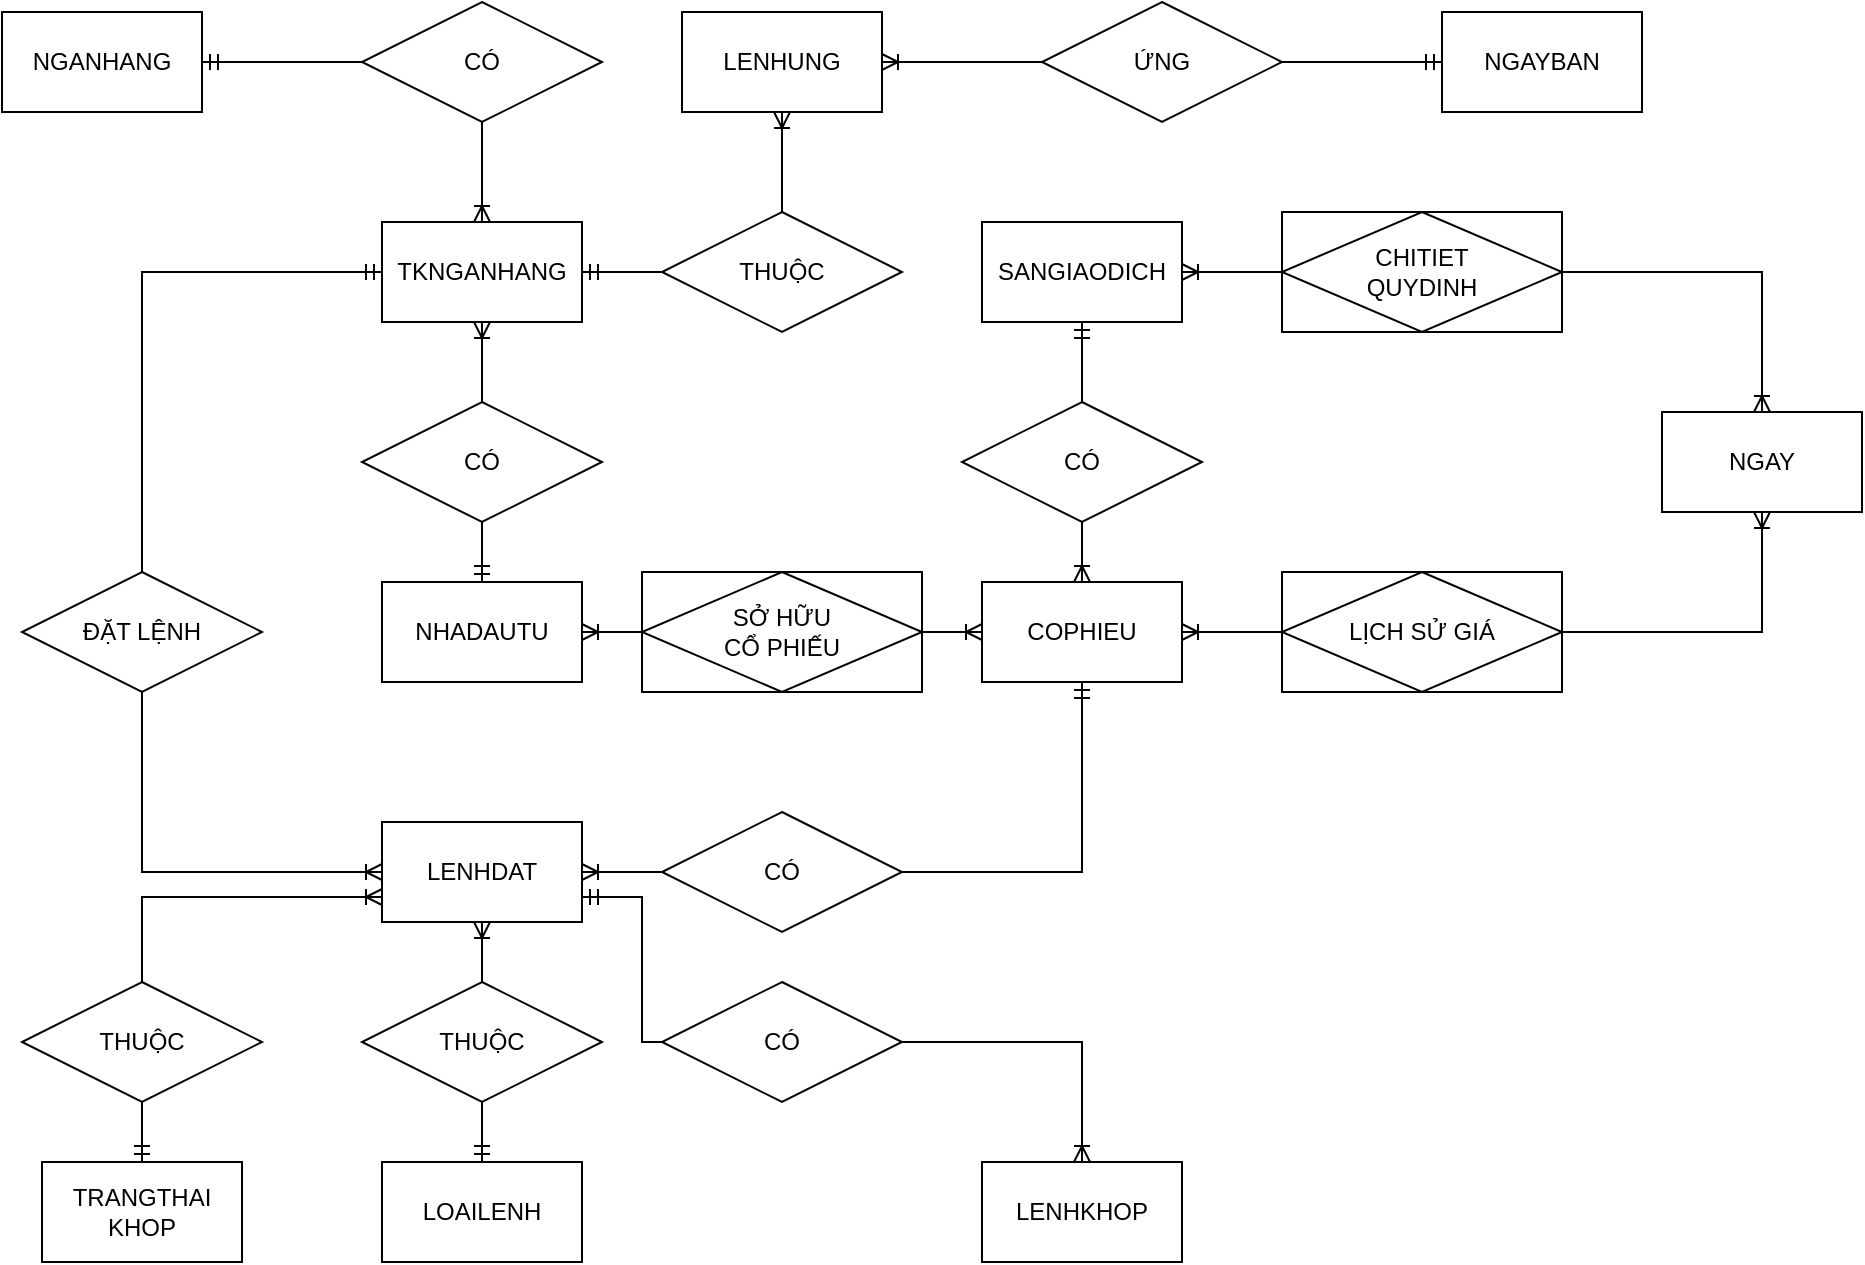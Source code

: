 <mxfile version="19.0.3" type="device"><diagram id="aa2LtLC_TskJ9_dcj9Vt" name="Trang-1"><mxGraphModel dx="1888" dy="641" grid="1" gridSize="10" guides="1" tooltips="1" connect="1" arrows="1" fold="1" page="1" pageScale="1" pageWidth="850" pageHeight="1100" math="0" shadow="0"><root><mxCell id="0"/><mxCell id="1" parent="0"/><mxCell id="FOc02L2cl16rfaReDYn2-1" value="COPHIEU" style="whiteSpace=wrap;html=1;align=center;" parent="1" vertex="1"><mxGeometry x="350" y="370" width="100" height="50" as="geometry"/></mxCell><mxCell id="FOc02L2cl16rfaReDYn2-2" value="TKNGANHANG" style="whiteSpace=wrap;html=1;align=center;" parent="1" vertex="1"><mxGeometry x="50" y="190" width="100" height="50" as="geometry"/></mxCell><mxCell id="FOc02L2cl16rfaReDYn2-3" value="NHADAUTU" style="whiteSpace=wrap;html=1;align=center;" parent="1" vertex="1"><mxGeometry x="50" y="370" width="100" height="50" as="geometry"/></mxCell><mxCell id="FOc02L2cl16rfaReDYn2-4" value="SANGIAODICH" style="whiteSpace=wrap;html=1;align=center;" parent="1" vertex="1"><mxGeometry x="350" y="190" width="100" height="50" as="geometry"/></mxCell><mxCell id="FOc02L2cl16rfaReDYn2-5" value="LENHDAT" style="whiteSpace=wrap;html=1;align=center;" parent="1" vertex="1"><mxGeometry x="50" y="490" width="100" height="50" as="geometry"/></mxCell><mxCell id="FOc02L2cl16rfaReDYn2-6" value="LOAILENH" style="whiteSpace=wrap;html=1;align=center;" parent="1" vertex="1"><mxGeometry x="50" y="660" width="100" height="50" as="geometry"/></mxCell><mxCell id="FOc02L2cl16rfaReDYn2-7" value="TRANGTHAI&lt;br&gt;KHOP" style="whiteSpace=wrap;html=1;align=center;" parent="1" vertex="1"><mxGeometry x="-120" y="660" width="100" height="50" as="geometry"/></mxCell><mxCell id="FOc02L2cl16rfaReDYn2-8" value="LENHKHOP" style="whiteSpace=wrap;html=1;align=center;" parent="1" vertex="1"><mxGeometry x="350" y="660" width="100" height="50" as="geometry"/></mxCell><mxCell id="FOc02L2cl16rfaReDYn2-9" value="LENHUNG" style="whiteSpace=wrap;html=1;align=center;" parent="1" vertex="1"><mxGeometry x="200" y="85" width="100" height="50" as="geometry"/></mxCell><mxCell id="FOc02L2cl16rfaReDYn2-10" value="NGAYBAN" style="whiteSpace=wrap;html=1;align=center;" parent="1" vertex="1"><mxGeometry x="580" y="85" width="100" height="50" as="geometry"/></mxCell><mxCell id="FOc02L2cl16rfaReDYn2-11" value="NGAY" style="whiteSpace=wrap;html=1;align=center;" parent="1" vertex="1"><mxGeometry x="690" y="285" width="100" height="50" as="geometry"/></mxCell><mxCell id="FOc02L2cl16rfaReDYn2-15" style="edgeStyle=orthogonalEdgeStyle;rounded=0;orthogonalLoop=1;jettySize=auto;html=1;exitX=0.5;exitY=0;exitDx=0;exitDy=0;endArrow=ERoneToMany;endFill=0;" parent="1" source="FOc02L2cl16rfaReDYn2-14" target="FOc02L2cl16rfaReDYn2-2" edge="1"><mxGeometry relative="1" as="geometry"/></mxCell><mxCell id="FOc02L2cl16rfaReDYn2-16" style="edgeStyle=orthogonalEdgeStyle;rounded=0;orthogonalLoop=1;jettySize=auto;html=1;exitX=0.5;exitY=1;exitDx=0;exitDy=0;endArrow=ERmandOne;endFill=0;" parent="1" source="FOc02L2cl16rfaReDYn2-14" target="FOc02L2cl16rfaReDYn2-3" edge="1"><mxGeometry relative="1" as="geometry"/></mxCell><mxCell id="FOc02L2cl16rfaReDYn2-14" value="CÓ" style="shape=rhombus;perimeter=rhombusPerimeter;whiteSpace=wrap;html=1;align=center;" parent="1" vertex="1"><mxGeometry x="40" y="280" width="120" height="60" as="geometry"/></mxCell><mxCell id="FOc02L2cl16rfaReDYn2-19" style="edgeStyle=orthogonalEdgeStyle;rounded=0;orthogonalLoop=1;jettySize=auto;html=1;exitX=1;exitY=0.5;exitDx=0;exitDy=0;endArrow=ERoneToMany;endFill=0;" parent="1" source="FOc02L2cl16rfaReDYn2-18" target="FOc02L2cl16rfaReDYn2-1" edge="1"><mxGeometry relative="1" as="geometry"/></mxCell><mxCell id="FOc02L2cl16rfaReDYn2-20" style="edgeStyle=orthogonalEdgeStyle;rounded=0;orthogonalLoop=1;jettySize=auto;html=1;exitX=0;exitY=0.5;exitDx=0;exitDy=0;endArrow=ERoneToMany;endFill=0;" parent="1" source="FOc02L2cl16rfaReDYn2-18" target="FOc02L2cl16rfaReDYn2-3" edge="1"><mxGeometry relative="1" as="geometry"/></mxCell><mxCell id="FOc02L2cl16rfaReDYn2-18" value="SỞ HỮU&lt;br&gt;CỔ PHIẾU" style="shape=associativeEntity;whiteSpace=wrap;html=1;align=center;" parent="1" vertex="1"><mxGeometry x="180" y="365" width="140" height="60" as="geometry"/></mxCell><mxCell id="FOc02L2cl16rfaReDYn2-22" style="edgeStyle=orthogonalEdgeStyle;rounded=0;orthogonalLoop=1;jettySize=auto;html=1;exitX=0.5;exitY=1;exitDx=0;exitDy=0;entryX=0.5;entryY=0;entryDx=0;entryDy=0;endArrow=ERoneToMany;endFill=0;" parent="1" source="FOc02L2cl16rfaReDYn2-21" target="FOc02L2cl16rfaReDYn2-1" edge="1"><mxGeometry relative="1" as="geometry"/></mxCell><mxCell id="FOc02L2cl16rfaReDYn2-23" style="edgeStyle=orthogonalEdgeStyle;rounded=0;orthogonalLoop=1;jettySize=auto;html=1;exitX=0.5;exitY=0;exitDx=0;exitDy=0;entryX=0.5;entryY=1;entryDx=0;entryDy=0;endArrow=ERmandOne;endFill=0;" parent="1" source="FOc02L2cl16rfaReDYn2-21" target="FOc02L2cl16rfaReDYn2-4" edge="1"><mxGeometry relative="1" as="geometry"/></mxCell><mxCell id="FOc02L2cl16rfaReDYn2-21" value="CÓ" style="shape=rhombus;perimeter=rhombusPerimeter;whiteSpace=wrap;html=1;align=center;" parent="1" vertex="1"><mxGeometry x="340" y="280" width="120" height="60" as="geometry"/></mxCell><mxCell id="FOc02L2cl16rfaReDYn2-25" style="edgeStyle=orthogonalEdgeStyle;rounded=0;orthogonalLoop=1;jettySize=auto;html=1;exitX=0.5;exitY=0;exitDx=0;exitDy=0;entryX=0;entryY=0.5;entryDx=0;entryDy=0;endArrow=ERmandOne;endFill=0;" parent="1" source="FOc02L2cl16rfaReDYn2-24" target="FOc02L2cl16rfaReDYn2-2" edge="1"><mxGeometry relative="1" as="geometry"/></mxCell><mxCell id="FOc02L2cl16rfaReDYn2-26" style="edgeStyle=orthogonalEdgeStyle;rounded=0;orthogonalLoop=1;jettySize=auto;html=1;exitX=0.5;exitY=1;exitDx=0;exitDy=0;entryX=0;entryY=0.5;entryDx=0;entryDy=0;endArrow=ERoneToMany;endFill=0;" parent="1" source="FOc02L2cl16rfaReDYn2-24" target="FOc02L2cl16rfaReDYn2-5" edge="1"><mxGeometry relative="1" as="geometry"/></mxCell><mxCell id="FOc02L2cl16rfaReDYn2-24" value="ĐẶT LỆNH" style="shape=rhombus;perimeter=rhombusPerimeter;whiteSpace=wrap;html=1;align=center;" parent="1" vertex="1"><mxGeometry x="-130" y="365" width="120" height="60" as="geometry"/></mxCell><mxCell id="FOc02L2cl16rfaReDYn2-28" style="edgeStyle=orthogonalEdgeStyle;rounded=0;orthogonalLoop=1;jettySize=auto;html=1;exitX=0.5;exitY=1;exitDx=0;exitDy=0;entryX=0.5;entryY=0;entryDx=0;entryDy=0;endArrow=ERmandOne;endFill=0;" parent="1" source="FOc02L2cl16rfaReDYn2-27" target="FOc02L2cl16rfaReDYn2-6" edge="1"><mxGeometry relative="1" as="geometry"/></mxCell><mxCell id="FOc02L2cl16rfaReDYn2-29" style="edgeStyle=orthogonalEdgeStyle;rounded=0;orthogonalLoop=1;jettySize=auto;html=1;exitX=0.5;exitY=0;exitDx=0;exitDy=0;entryX=0.5;entryY=1;entryDx=0;entryDy=0;endArrow=ERoneToMany;endFill=0;" parent="1" source="FOc02L2cl16rfaReDYn2-27" target="FOc02L2cl16rfaReDYn2-5" edge="1"><mxGeometry relative="1" as="geometry"/></mxCell><mxCell id="FOc02L2cl16rfaReDYn2-27" value="THUỘC" style="shape=rhombus;perimeter=rhombusPerimeter;whiteSpace=wrap;html=1;align=center;" parent="1" vertex="1"><mxGeometry x="40" y="570" width="120" height="60" as="geometry"/></mxCell><mxCell id="FOc02L2cl16rfaReDYn2-31" style="edgeStyle=orthogonalEdgeStyle;rounded=0;orthogonalLoop=1;jettySize=auto;html=1;exitX=0;exitY=0.5;exitDx=0;exitDy=0;endArrow=ERoneToMany;endFill=0;" parent="1" source="FOc02L2cl16rfaReDYn2-30" target="FOc02L2cl16rfaReDYn2-5" edge="1"><mxGeometry relative="1" as="geometry"/></mxCell><mxCell id="FOc02L2cl16rfaReDYn2-32" style="edgeStyle=orthogonalEdgeStyle;rounded=0;orthogonalLoop=1;jettySize=auto;html=1;exitX=1;exitY=0.5;exitDx=0;exitDy=0;entryX=0.5;entryY=1;entryDx=0;entryDy=0;endArrow=ERmandOne;endFill=0;" parent="1" source="FOc02L2cl16rfaReDYn2-30" target="FOc02L2cl16rfaReDYn2-1" edge="1"><mxGeometry relative="1" as="geometry"/></mxCell><mxCell id="FOc02L2cl16rfaReDYn2-30" value="CÓ" style="shape=rhombus;perimeter=rhombusPerimeter;whiteSpace=wrap;html=1;align=center;" parent="1" vertex="1"><mxGeometry x="190" y="485" width="120" height="60" as="geometry"/></mxCell><mxCell id="w0ohZYOUcJ_xeFB_U_m7-2" style="edgeStyle=orthogonalEdgeStyle;rounded=0;orthogonalLoop=1;jettySize=auto;html=1;exitX=1;exitY=0.5;exitDx=0;exitDy=0;entryX=0.5;entryY=0;entryDx=0;entryDy=0;endArrow=ERoneToMany;endFill=0;" parent="1" source="w0ohZYOUcJ_xeFB_U_m7-1" target="FOc02L2cl16rfaReDYn2-8" edge="1"><mxGeometry relative="1" as="geometry"/></mxCell><mxCell id="w0ohZYOUcJ_xeFB_U_m7-3" style="edgeStyle=orthogonalEdgeStyle;rounded=0;orthogonalLoop=1;jettySize=auto;html=1;exitX=0;exitY=0.5;exitDx=0;exitDy=0;entryX=1;entryY=0.75;entryDx=0;entryDy=0;endArrow=ERmandOne;endFill=0;" parent="1" source="w0ohZYOUcJ_xeFB_U_m7-1" target="FOc02L2cl16rfaReDYn2-5" edge="1"><mxGeometry relative="1" as="geometry"><Array as="points"><mxPoint x="180" y="600"/><mxPoint x="180" y="528"/></Array></mxGeometry></mxCell><mxCell id="w0ohZYOUcJ_xeFB_U_m7-1" value="CÓ" style="shape=rhombus;perimeter=rhombusPerimeter;whiteSpace=wrap;html=1;align=center;" parent="1" vertex="1"><mxGeometry x="190" y="570" width="120" height="60" as="geometry"/></mxCell><mxCell id="w0ohZYOUcJ_xeFB_U_m7-6" style="edgeStyle=orthogonalEdgeStyle;rounded=0;orthogonalLoop=1;jettySize=auto;html=1;exitX=0.5;exitY=1;exitDx=0;exitDy=0;endArrow=ERmandOne;endFill=0;" parent="1" source="w0ohZYOUcJ_xeFB_U_m7-5" target="FOc02L2cl16rfaReDYn2-7" edge="1"><mxGeometry relative="1" as="geometry"/></mxCell><mxCell id="w0ohZYOUcJ_xeFB_U_m7-7" style="edgeStyle=orthogonalEdgeStyle;rounded=0;orthogonalLoop=1;jettySize=auto;html=1;exitX=0.5;exitY=0;exitDx=0;exitDy=0;entryX=0;entryY=0.75;entryDx=0;entryDy=0;endArrow=ERoneToMany;endFill=0;" parent="1" source="w0ohZYOUcJ_xeFB_U_m7-5" target="FOc02L2cl16rfaReDYn2-5" edge="1"><mxGeometry relative="1" as="geometry"/></mxCell><mxCell id="w0ohZYOUcJ_xeFB_U_m7-5" value="THUỘC" style="shape=rhombus;perimeter=rhombusPerimeter;whiteSpace=wrap;html=1;align=center;" parent="1" vertex="1"><mxGeometry x="-130" y="570" width="120" height="60" as="geometry"/></mxCell><mxCell id="w0ohZYOUcJ_xeFB_U_m7-8" style="edgeStyle=orthogonalEdgeStyle;rounded=0;orthogonalLoop=1;jettySize=auto;html=1;exitX=0.5;exitY=1;exitDx=0;exitDy=0;endArrow=ERoneToMany;endFill=0;" parent="1" source="FOc02L2cl16rfaReDYn2-9" target="FOc02L2cl16rfaReDYn2-9" edge="1"><mxGeometry relative="1" as="geometry"/></mxCell><mxCell id="83zfzB_40m4S_ftCC0b4-1" style="edgeStyle=orthogonalEdgeStyle;rounded=0;orthogonalLoop=1;jettySize=auto;html=1;exitX=1;exitY=0.5;exitDx=0;exitDy=0;endArrow=ERmandOne;endFill=0;" parent="1" source="w0ohZYOUcJ_xeFB_U_m7-9" target="FOc02L2cl16rfaReDYn2-10" edge="1"><mxGeometry relative="1" as="geometry"/></mxCell><mxCell id="83zfzB_40m4S_ftCC0b4-2" style="edgeStyle=orthogonalEdgeStyle;rounded=0;orthogonalLoop=1;jettySize=auto;html=1;exitX=0;exitY=0.5;exitDx=0;exitDy=0;endArrow=ERoneToMany;endFill=0;" parent="1" source="w0ohZYOUcJ_xeFB_U_m7-9" target="FOc02L2cl16rfaReDYn2-9" edge="1"><mxGeometry relative="1" as="geometry"/></mxCell><mxCell id="w0ohZYOUcJ_xeFB_U_m7-9" value="ỨNG" style="shape=rhombus;perimeter=rhombusPerimeter;whiteSpace=wrap;html=1;align=center;" parent="1" vertex="1"><mxGeometry x="380" y="80" width="120" height="60" as="geometry"/></mxCell><mxCell id="w0ohZYOUcJ_xeFB_U_m7-22" style="edgeStyle=orthogonalEdgeStyle;rounded=0;orthogonalLoop=1;jettySize=auto;html=1;exitX=0;exitY=0.5;exitDx=0;exitDy=0;endArrow=ERoneToMany;endFill=0;" parent="1" source="w0ohZYOUcJ_xeFB_U_m7-21" target="FOc02L2cl16rfaReDYn2-1" edge="1"><mxGeometry relative="1" as="geometry"/></mxCell><mxCell id="f2yKhvGFlaKiSmRxi5YZ-2" style="edgeStyle=orthogonalEdgeStyle;rounded=0;orthogonalLoop=1;jettySize=auto;html=1;exitX=1;exitY=0.5;exitDx=0;exitDy=0;entryX=0.5;entryY=1;entryDx=0;entryDy=0;endArrow=ERoneToMany;endFill=0;" edge="1" parent="1" source="w0ohZYOUcJ_xeFB_U_m7-21" target="FOc02L2cl16rfaReDYn2-11"><mxGeometry relative="1" as="geometry"/></mxCell><mxCell id="w0ohZYOUcJ_xeFB_U_m7-21" value="LỊCH SỬ GIÁ" style="shape=associativeEntity;whiteSpace=wrap;html=1;align=center;" parent="1" vertex="1"><mxGeometry x="500" y="365" width="140" height="60" as="geometry"/></mxCell><mxCell id="w0ohZYOUcJ_xeFB_U_m7-27" style="edgeStyle=orthogonalEdgeStyle;rounded=0;orthogonalLoop=1;jettySize=auto;html=1;exitX=0;exitY=0.5;exitDx=0;exitDy=0;entryX=1;entryY=0.5;entryDx=0;entryDy=0;endArrow=ERmandOne;endFill=0;" parent="1" source="w0ohZYOUcJ_xeFB_U_m7-26" target="FOc02L2cl16rfaReDYn2-2" edge="1"><mxGeometry relative="1" as="geometry"/></mxCell><mxCell id="w0ohZYOUcJ_xeFB_U_m7-28" style="edgeStyle=orthogonalEdgeStyle;rounded=0;orthogonalLoop=1;jettySize=auto;html=1;exitX=0.5;exitY=0;exitDx=0;exitDy=0;endArrow=ERoneToMany;endFill=0;" parent="1" source="w0ohZYOUcJ_xeFB_U_m7-26" target="FOc02L2cl16rfaReDYn2-9" edge="1"><mxGeometry relative="1" as="geometry"/></mxCell><mxCell id="w0ohZYOUcJ_xeFB_U_m7-26" value="THUỘC" style="shape=rhombus;perimeter=rhombusPerimeter;whiteSpace=wrap;html=1;align=center;" parent="1" vertex="1"><mxGeometry x="190" y="185" width="120" height="60" as="geometry"/></mxCell><mxCell id="83zfzB_40m4S_ftCC0b4-3" value="NGANHANG" style="whiteSpace=wrap;html=1;align=center;" parent="1" vertex="1"><mxGeometry x="-140" y="85" width="100" height="50" as="geometry"/></mxCell><mxCell id="xEyRwFOSiWLXJ63exY4Z-2" style="edgeStyle=orthogonalEdgeStyle;rounded=0;orthogonalLoop=1;jettySize=auto;html=1;exitX=0.5;exitY=1;exitDx=0;exitDy=0;endArrow=ERoneToMany;endFill=0;" parent="1" source="xEyRwFOSiWLXJ63exY4Z-1" target="FOc02L2cl16rfaReDYn2-2" edge="1"><mxGeometry relative="1" as="geometry"/></mxCell><mxCell id="xEyRwFOSiWLXJ63exY4Z-3" style="edgeStyle=orthogonalEdgeStyle;rounded=0;orthogonalLoop=1;jettySize=auto;html=1;exitX=0;exitY=0.5;exitDx=0;exitDy=0;endArrow=ERmandOne;endFill=0;" parent="1" source="xEyRwFOSiWLXJ63exY4Z-1" target="83zfzB_40m4S_ftCC0b4-3" edge="1"><mxGeometry relative="1" as="geometry"/></mxCell><mxCell id="xEyRwFOSiWLXJ63exY4Z-1" value="CÓ" style="shape=rhombus;perimeter=rhombusPerimeter;whiteSpace=wrap;html=1;align=center;" parent="1" vertex="1"><mxGeometry x="40" y="80" width="120" height="60" as="geometry"/></mxCell><mxCell id="5-VnvSt7VElYon4ee457-2" style="edgeStyle=orthogonalEdgeStyle;rounded=0;orthogonalLoop=1;jettySize=auto;html=1;exitX=0;exitY=0.5;exitDx=0;exitDy=0;endArrow=ERoneToMany;endFill=0;" parent="1" source="5-VnvSt7VElYon4ee457-1" target="FOc02L2cl16rfaReDYn2-4" edge="1"><mxGeometry relative="1" as="geometry"/></mxCell><mxCell id="f2yKhvGFlaKiSmRxi5YZ-1" style="edgeStyle=orthogonalEdgeStyle;rounded=0;orthogonalLoop=1;jettySize=auto;html=1;exitX=1;exitY=0.5;exitDx=0;exitDy=0;entryX=0.5;entryY=0;entryDx=0;entryDy=0;endArrow=ERoneToMany;endFill=0;" edge="1" parent="1" source="5-VnvSt7VElYon4ee457-1" target="FOc02L2cl16rfaReDYn2-11"><mxGeometry relative="1" as="geometry"/></mxCell><mxCell id="5-VnvSt7VElYon4ee457-1" value="CHITIET&lt;br&gt;QUYDINH" style="shape=associativeEntity;whiteSpace=wrap;html=1;align=center;" parent="1" vertex="1"><mxGeometry x="500" y="185" width="140" height="60" as="geometry"/></mxCell></root></mxGraphModel></diagram></mxfile>